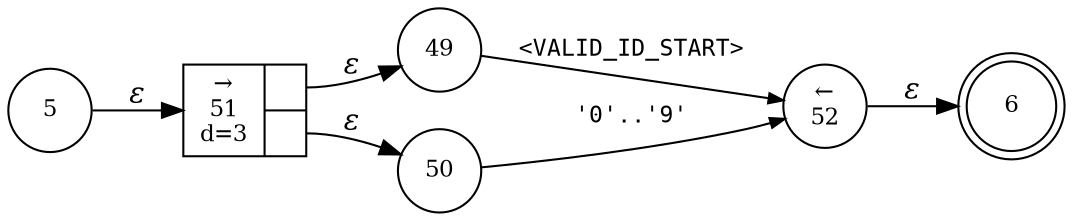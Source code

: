 digraph ATN {
rankdir=LR;
s6[fontsize=11, label="6", shape=doublecircle, fixedsize=true, width=.6];
s49[fontsize=11,label="49", shape=circle, fixedsize=true, width=.55, peripheries=1];
s50[fontsize=11,label="50", shape=circle, fixedsize=true, width=.55, peripheries=1];
s51[fontsize=11,label="{&rarr;\n51\nd=3|{<p0>|<p1>}}", shape=record, fixedsize=false, peripheries=1];
s52[fontsize=11,label="&larr;\n52", shape=circle, fixedsize=true, width=.55, peripheries=1];
s5[fontsize=11,label="5", shape=circle, fixedsize=true, width=.55, peripheries=1];
s5 -> s51 [fontname="Times-Italic", label="&epsilon;"];
s51:p0 -> s49 [fontname="Times-Italic", label="&epsilon;"];
s51:p1 -> s50 [fontname="Times-Italic", label="&epsilon;"];
s49 -> s52 [fontsize=11, fontname="Courier", arrowsize=.7, label = "<VALID_ID_START>", arrowhead = normal];
s50 -> s52 [fontsize=11, fontname="Courier", arrowsize=.7, label = "'0'..'9'", arrowhead = normal];
s52 -> s6 [fontname="Times-Italic", label="&epsilon;"];
}